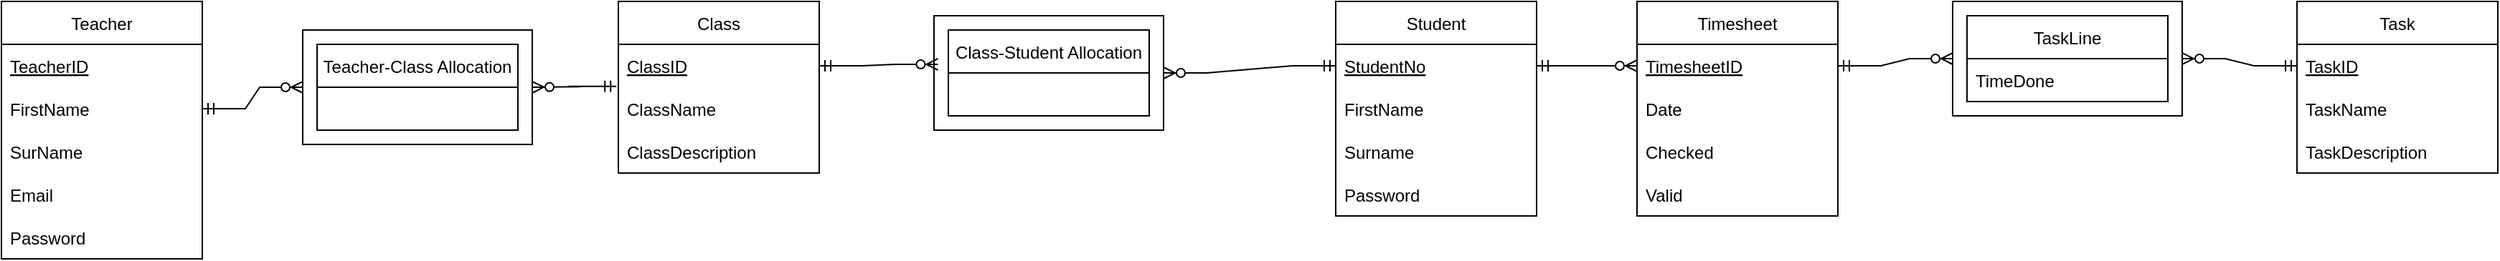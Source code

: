 <mxfile version="20.2.4" type="device"><diagram id="qPz0jaIdjdBUEMt9WdR3" name="Page-1"><mxGraphModel dx="782" dy="506" grid="1" gridSize="10" guides="1" tooltips="1" connect="1" arrows="1" fold="1" page="1" pageScale="1" pageWidth="850" pageHeight="1100" math="0" shadow="0"><root><mxCell id="0"/><mxCell id="1" parent="0"/><mxCell id="SW5HAWpfVBlDbH1XXAeb-44" value="" style="rounded=0;whiteSpace=wrap;html=1;shadow=0;glass=0;labelBorderColor=none;fillColor=default;" vertex="1" parent="1"><mxGeometry x="250" y="100" width="160" height="80" as="geometry"/></mxCell><mxCell id="SW5HAWpfVBlDbH1XXAeb-1" value="Teacher" style="swimlane;fontStyle=0;childLayout=stackLayout;horizontal=1;startSize=30;horizontalStack=0;resizeParent=1;resizeParentMax=0;resizeLast=0;collapsible=1;marginBottom=0;" vertex="1" parent="1"><mxGeometry x="40" y="80" width="140" height="180" as="geometry"/></mxCell><mxCell id="SW5HAWpfVBlDbH1XXAeb-2" value="TeacherID" style="text;strokeColor=none;fillColor=none;align=left;verticalAlign=middle;spacingLeft=4;spacingRight=4;overflow=hidden;points=[[0,0.5],[1,0.5]];portConstraint=eastwest;rotatable=0;fontStyle=4" vertex="1" parent="SW5HAWpfVBlDbH1XXAeb-1"><mxGeometry y="30" width="140" height="30" as="geometry"/></mxCell><mxCell id="SW5HAWpfVBlDbH1XXAeb-3" value="FirstName    " style="text;strokeColor=none;fillColor=none;align=left;verticalAlign=middle;spacingLeft=4;spacingRight=4;overflow=hidden;points=[[0,0.5],[1,0.5]];portConstraint=eastwest;rotatable=0;" vertex="1" parent="SW5HAWpfVBlDbH1XXAeb-1"><mxGeometry y="60" width="140" height="30" as="geometry"/></mxCell><mxCell id="SW5HAWpfVBlDbH1XXAeb-4" value="SurName" style="text;strokeColor=none;fillColor=none;align=left;verticalAlign=middle;spacingLeft=4;spacingRight=4;overflow=hidden;points=[[0,0.5],[1,0.5]];portConstraint=eastwest;rotatable=0;" vertex="1" parent="SW5HAWpfVBlDbH1XXAeb-1"><mxGeometry y="90" width="140" height="30" as="geometry"/></mxCell><mxCell id="SW5HAWpfVBlDbH1XXAeb-8" value="Email    " style="text;strokeColor=none;fillColor=none;align=left;verticalAlign=middle;spacingLeft=4;spacingRight=4;overflow=hidden;points=[[0,0.5],[1,0.5]];portConstraint=eastwest;rotatable=0;" vertex="1" parent="SW5HAWpfVBlDbH1XXAeb-1"><mxGeometry y="120" width="140" height="30" as="geometry"/></mxCell><mxCell id="SW5HAWpfVBlDbH1XXAeb-7" value="Password" style="text;strokeColor=none;fillColor=none;align=left;verticalAlign=middle;spacingLeft=4;spacingRight=4;overflow=hidden;points=[[0,0.5],[1,0.5]];portConstraint=eastwest;rotatable=0;" vertex="1" parent="SW5HAWpfVBlDbH1XXAeb-1"><mxGeometry y="150" width="140" height="30" as="geometry"/></mxCell><mxCell id="SW5HAWpfVBlDbH1XXAeb-9" value="Teacher-Class Allocation" style="swimlane;fontStyle=0;childLayout=stackLayout;horizontal=1;startSize=30;horizontalStack=0;resizeParent=1;resizeParentMax=0;resizeLast=0;collapsible=1;marginBottom=0;" vertex="1" parent="1"><mxGeometry x="260" y="110" width="140" height="60" as="geometry"/></mxCell><mxCell id="SW5HAWpfVBlDbH1XXAeb-13" value="Class" style="swimlane;fontStyle=0;childLayout=stackLayout;horizontal=1;startSize=30;horizontalStack=0;resizeParent=1;resizeParentMax=0;resizeLast=0;collapsible=1;marginBottom=0;" vertex="1" parent="1"><mxGeometry x="470" y="80" width="140" height="120" as="geometry"/></mxCell><mxCell id="SW5HAWpfVBlDbH1XXAeb-14" value="ClassID" style="text;strokeColor=none;fillColor=none;align=left;verticalAlign=middle;spacingLeft=4;spacingRight=4;overflow=hidden;points=[[0,0.5],[1,0.5]];portConstraint=eastwest;rotatable=0;fontStyle=4" vertex="1" parent="SW5HAWpfVBlDbH1XXAeb-13"><mxGeometry y="30" width="140" height="30" as="geometry"/></mxCell><mxCell id="SW5HAWpfVBlDbH1XXAeb-15" value="ClassName" style="text;strokeColor=none;fillColor=none;align=left;verticalAlign=middle;spacingLeft=4;spacingRight=4;overflow=hidden;points=[[0,0.5],[1,0.5]];portConstraint=eastwest;rotatable=0;" vertex="1" parent="SW5HAWpfVBlDbH1XXAeb-13"><mxGeometry y="60" width="140" height="30" as="geometry"/></mxCell><mxCell id="SW5HAWpfVBlDbH1XXAeb-16" value="ClassDescription" style="text;strokeColor=none;fillColor=none;align=left;verticalAlign=middle;spacingLeft=4;spacingRight=4;overflow=hidden;points=[[0,0.5],[1,0.5]];portConstraint=eastwest;rotatable=0;" vertex="1" parent="SW5HAWpfVBlDbH1XXAeb-13"><mxGeometry y="90" width="140" height="30" as="geometry"/></mxCell><mxCell id="SW5HAWpfVBlDbH1XXAeb-21" value="Student" style="swimlane;fontStyle=0;childLayout=stackLayout;horizontal=1;startSize=30;horizontalStack=0;resizeParent=1;resizeParentMax=0;resizeLast=0;collapsible=1;marginBottom=0;" vertex="1" parent="1"><mxGeometry x="970" y="80" width="140" height="150" as="geometry"/></mxCell><mxCell id="SW5HAWpfVBlDbH1XXAeb-23" value="StudentNo" style="text;strokeColor=none;fillColor=none;align=left;verticalAlign=middle;spacingLeft=4;spacingRight=4;overflow=hidden;points=[[0,0.5],[1,0.5]];portConstraint=eastwest;rotatable=0;fontStyle=4" vertex="1" parent="SW5HAWpfVBlDbH1XXAeb-21"><mxGeometry y="30" width="140" height="30" as="geometry"/></mxCell><mxCell id="SW5HAWpfVBlDbH1XXAeb-24" value="FirstName" style="text;strokeColor=none;fillColor=none;align=left;verticalAlign=middle;spacingLeft=4;spacingRight=4;overflow=hidden;points=[[0,0.5],[1,0.5]];portConstraint=eastwest;rotatable=0;" vertex="1" parent="SW5HAWpfVBlDbH1XXAeb-21"><mxGeometry y="60" width="140" height="30" as="geometry"/></mxCell><mxCell id="SW5HAWpfVBlDbH1XXAeb-26" value="Surname" style="text;strokeColor=none;fillColor=none;align=left;verticalAlign=middle;spacingLeft=4;spacingRight=4;overflow=hidden;points=[[0,0.5],[1,0.5]];portConstraint=eastwest;rotatable=0;" vertex="1" parent="SW5HAWpfVBlDbH1XXAeb-21"><mxGeometry y="90" width="140" height="30" as="geometry"/></mxCell><mxCell id="SW5HAWpfVBlDbH1XXAeb-25" value="Password" style="text;strokeColor=none;fillColor=none;align=left;verticalAlign=middle;spacingLeft=4;spacingRight=4;overflow=hidden;points=[[0,0.5],[1,0.5]];portConstraint=eastwest;rotatable=0;" vertex="1" parent="SW5HAWpfVBlDbH1XXAeb-21"><mxGeometry y="120" width="140" height="30" as="geometry"/></mxCell><mxCell id="SW5HAWpfVBlDbH1XXAeb-27" value="Timesheet" style="swimlane;fontStyle=0;childLayout=stackLayout;horizontal=1;startSize=30;horizontalStack=0;resizeParent=1;resizeParentMax=0;resizeLast=0;collapsible=1;marginBottom=0;" vertex="1" parent="1"><mxGeometry x="1180" y="80" width="140" height="150" as="geometry"/></mxCell><mxCell id="SW5HAWpfVBlDbH1XXAeb-28" value="TimesheetID" style="text;strokeColor=none;fillColor=none;align=left;verticalAlign=middle;spacingLeft=4;spacingRight=4;overflow=hidden;points=[[0,0.5],[1,0.5]];portConstraint=eastwest;rotatable=0;fontStyle=4" vertex="1" parent="SW5HAWpfVBlDbH1XXAeb-27"><mxGeometry y="30" width="140" height="30" as="geometry"/></mxCell><mxCell id="SW5HAWpfVBlDbH1XXAeb-29" value="Date" style="text;strokeColor=none;fillColor=none;align=left;verticalAlign=middle;spacingLeft=4;spacingRight=4;overflow=hidden;points=[[0,0.5],[1,0.5]];portConstraint=eastwest;rotatable=0;" vertex="1" parent="SW5HAWpfVBlDbH1XXAeb-27"><mxGeometry y="60" width="140" height="30" as="geometry"/></mxCell><mxCell id="SW5HAWpfVBlDbH1XXAeb-30" value="Checked" style="text;strokeColor=none;fillColor=none;align=left;verticalAlign=middle;spacingLeft=4;spacingRight=4;overflow=hidden;points=[[0,0.5],[1,0.5]];portConstraint=eastwest;rotatable=0;" vertex="1" parent="SW5HAWpfVBlDbH1XXAeb-27"><mxGeometry y="90" width="140" height="30" as="geometry"/></mxCell><mxCell id="SW5HAWpfVBlDbH1XXAeb-31" value="Valid" style="text;strokeColor=none;fillColor=none;align=left;verticalAlign=middle;spacingLeft=4;spacingRight=4;overflow=hidden;points=[[0,0.5],[1,0.5]];portConstraint=eastwest;rotatable=0;" vertex="1" parent="SW5HAWpfVBlDbH1XXAeb-27"><mxGeometry y="120" width="140" height="30" as="geometry"/></mxCell><mxCell id="SW5HAWpfVBlDbH1XXAeb-32" value="Task" style="swimlane;fontStyle=0;childLayout=stackLayout;horizontal=1;startSize=30;horizontalStack=0;resizeParent=1;resizeParentMax=0;resizeLast=0;collapsible=1;marginBottom=0;labelBorderColor=none;swimlaneLine=1;glass=0;shadow=0;fillColor=default;" vertex="1" parent="1"><mxGeometry x="1640" y="80" width="140" height="120" as="geometry"/></mxCell><mxCell id="SW5HAWpfVBlDbH1XXAeb-33" value="TaskID" style="text;strokeColor=none;fillColor=none;align=left;verticalAlign=middle;spacingLeft=4;spacingRight=4;overflow=hidden;points=[[0,0.5],[1,0.5]];portConstraint=eastwest;rotatable=0;labelBorderColor=none;fontStyle=4" vertex="1" parent="SW5HAWpfVBlDbH1XXAeb-32"><mxGeometry y="30" width="140" height="30" as="geometry"/></mxCell><mxCell id="SW5HAWpfVBlDbH1XXAeb-34" value="TaskName" style="text;strokeColor=none;fillColor=none;align=left;verticalAlign=middle;spacingLeft=4;spacingRight=4;overflow=hidden;points=[[0,0.5],[1,0.5]];portConstraint=eastwest;rotatable=0;labelBorderColor=none;" vertex="1" parent="SW5HAWpfVBlDbH1XXAeb-32"><mxGeometry y="60" width="140" height="30" as="geometry"/></mxCell><mxCell id="SW5HAWpfVBlDbH1XXAeb-35" value="TaskDescription" style="text;strokeColor=none;fillColor=none;align=left;verticalAlign=middle;spacingLeft=4;spacingRight=4;overflow=hidden;points=[[0,0.5],[1,0.5]];portConstraint=eastwest;rotatable=0;labelBorderColor=none;" vertex="1" parent="SW5HAWpfVBlDbH1XXAeb-32"><mxGeometry y="90" width="140" height="30" as="geometry"/></mxCell><mxCell id="SW5HAWpfVBlDbH1XXAeb-40" value="" style="edgeStyle=entityRelationEdgeStyle;fontSize=12;html=1;endArrow=ERzeroToMany;startArrow=ERmandOne;rounded=0;exitX=1;exitY=0.5;exitDx=0;exitDy=0;entryX=0;entryY=0.5;entryDx=0;entryDy=0;" edge="1" parent="1" source="SW5HAWpfVBlDbH1XXAeb-3" target="SW5HAWpfVBlDbH1XXAeb-44"><mxGeometry width="100" height="100" relative="1" as="geometry"><mxPoint x="200" y="390" as="sourcePoint"/><mxPoint x="240" y="140" as="targetPoint"/></mxGeometry></mxCell><mxCell id="SW5HAWpfVBlDbH1XXAeb-41" value="" style="edgeStyle=entityRelationEdgeStyle;fontSize=12;html=1;endArrow=ERzeroToMany;startArrow=ERmandOne;rounded=0;exitX=-0.01;exitY=-0.022;exitDx=0;exitDy=0;exitPerimeter=0;" edge="1" parent="1" source="SW5HAWpfVBlDbH1XXAeb-15" target="SW5HAWpfVBlDbH1XXAeb-44"><mxGeometry width="100" height="100" relative="1" as="geometry"><mxPoint x="500" y="210" as="sourcePoint"/><mxPoint x="440" y="340" as="targetPoint"/></mxGeometry></mxCell><mxCell id="SW5HAWpfVBlDbH1XXAeb-46" value="" style="group" vertex="1" connectable="0" parent="1"><mxGeometry x="690" y="90" width="160" height="80" as="geometry"/></mxCell><mxCell id="SW5HAWpfVBlDbH1XXAeb-45" value="" style="rounded=0;whiteSpace=wrap;html=1;shadow=0;glass=0;labelBorderColor=none;fillColor=default;" vertex="1" parent="SW5HAWpfVBlDbH1XXAeb-46"><mxGeometry width="160" height="80" as="geometry"/></mxCell><mxCell id="SW5HAWpfVBlDbH1XXAeb-17" value="Class-Student Allocation" style="swimlane;fontStyle=0;childLayout=stackLayout;horizontal=1;startSize=30;horizontalStack=0;resizeParent=1;resizeParentMax=0;resizeLast=0;collapsible=1;marginBottom=0;" vertex="1" parent="SW5HAWpfVBlDbH1XXAeb-46"><mxGeometry x="10" y="10" width="140" height="60" as="geometry"/></mxCell><mxCell id="SW5HAWpfVBlDbH1XXAeb-48" value="" style="group" vertex="1" connectable="0" parent="1"><mxGeometry x="1400" y="80" width="160" height="80" as="geometry"/></mxCell><mxCell id="SW5HAWpfVBlDbH1XXAeb-47" value="" style="rounded=0;whiteSpace=wrap;html=1;shadow=0;glass=0;labelBorderColor=none;fillColor=default;" vertex="1" parent="SW5HAWpfVBlDbH1XXAeb-48"><mxGeometry width="160" height="80" as="geometry"/></mxCell><mxCell id="SW5HAWpfVBlDbH1XXAeb-36" value="TaskLine" style="swimlane;fontStyle=0;childLayout=stackLayout;horizontal=1;startSize=30;horizontalStack=0;resizeParent=1;resizeParentMax=0;resizeLast=0;collapsible=1;marginBottom=0;shadow=0;glass=0;labelBorderColor=none;fillColor=default;" vertex="1" parent="SW5HAWpfVBlDbH1XXAeb-48"><mxGeometry x="10" y="10" width="140" height="60" as="geometry"/></mxCell><mxCell id="SW5HAWpfVBlDbH1XXAeb-37" value="TimeDone" style="text;strokeColor=none;fillColor=none;align=left;verticalAlign=middle;spacingLeft=4;spacingRight=4;overflow=hidden;points=[[0,0.5],[1,0.5]];portConstraint=eastwest;rotatable=0;shadow=0;glass=0;labelBorderColor=none;" vertex="1" parent="SW5HAWpfVBlDbH1XXAeb-36"><mxGeometry y="30" width="140" height="30" as="geometry"/></mxCell><mxCell id="SW5HAWpfVBlDbH1XXAeb-49" value="" style="edgeStyle=entityRelationEdgeStyle;fontSize=12;html=1;endArrow=ERzeroToMany;startArrow=ERmandOne;rounded=0;exitX=1;exitY=0.5;exitDx=0;exitDy=0;entryX=0.017;entryY=0.425;entryDx=0;entryDy=0;entryPerimeter=0;" edge="1" parent="1" source="SW5HAWpfVBlDbH1XXAeb-14" target="SW5HAWpfVBlDbH1XXAeb-45"><mxGeometry width="100" height="100" relative="1" as="geometry"><mxPoint x="670" y="330" as="sourcePoint"/><mxPoint x="770" y="230" as="targetPoint"/></mxGeometry></mxCell><mxCell id="SW5HAWpfVBlDbH1XXAeb-50" value="" style="edgeStyle=entityRelationEdgeStyle;fontSize=12;html=1;endArrow=ERzeroToMany;startArrow=ERmandOne;rounded=0;entryX=1;entryY=0.5;entryDx=0;entryDy=0;exitX=0;exitY=0.5;exitDx=0;exitDy=0;" edge="1" parent="1" source="SW5HAWpfVBlDbH1XXAeb-23" target="SW5HAWpfVBlDbH1XXAeb-45"><mxGeometry width="100" height="100" relative="1" as="geometry"><mxPoint x="900" y="330" as="sourcePoint"/><mxPoint x="1000" y="230" as="targetPoint"/></mxGeometry></mxCell><mxCell id="SW5HAWpfVBlDbH1XXAeb-51" value="" style="edgeStyle=entityRelationEdgeStyle;fontSize=12;html=1;endArrow=ERzeroToMany;startArrow=ERmandOne;rounded=0;entryX=0;entryY=0.5;entryDx=0;entryDy=0;exitX=1;exitY=0.5;exitDx=0;exitDy=0;" edge="1" parent="1" source="SW5HAWpfVBlDbH1XXAeb-23" target="SW5HAWpfVBlDbH1XXAeb-28"><mxGeometry width="100" height="100" relative="1" as="geometry"><mxPoint x="900" y="330" as="sourcePoint"/><mxPoint x="1000" y="230" as="targetPoint"/></mxGeometry></mxCell><mxCell id="SW5HAWpfVBlDbH1XXAeb-53" value="" style="edgeStyle=entityRelationEdgeStyle;fontSize=12;html=1;endArrow=ERzeroToMany;startArrow=ERmandOne;rounded=0;exitX=1;exitY=0.5;exitDx=0;exitDy=0;entryX=0;entryY=0.5;entryDx=0;entryDy=0;" edge="1" parent="1" source="SW5HAWpfVBlDbH1XXAeb-28" target="SW5HAWpfVBlDbH1XXAeb-47"><mxGeometry width="100" height="100" relative="1" as="geometry"><mxPoint x="1590" y="330" as="sourcePoint"/><mxPoint x="1690" y="230" as="targetPoint"/></mxGeometry></mxCell><mxCell id="SW5HAWpfVBlDbH1XXAeb-54" value="" style="edgeStyle=entityRelationEdgeStyle;fontSize=12;html=1;endArrow=ERzeroToMany;startArrow=ERmandOne;rounded=0;entryX=1;entryY=0.5;entryDx=0;entryDy=0;exitX=0;exitY=0.5;exitDx=0;exitDy=0;" edge="1" parent="1" source="SW5HAWpfVBlDbH1XXAeb-33" target="SW5HAWpfVBlDbH1XXAeb-47"><mxGeometry width="100" height="100" relative="1" as="geometry"><mxPoint x="1360" y="330" as="sourcePoint"/><mxPoint x="1460" y="230" as="targetPoint"/></mxGeometry></mxCell></root></mxGraphModel></diagram></mxfile>